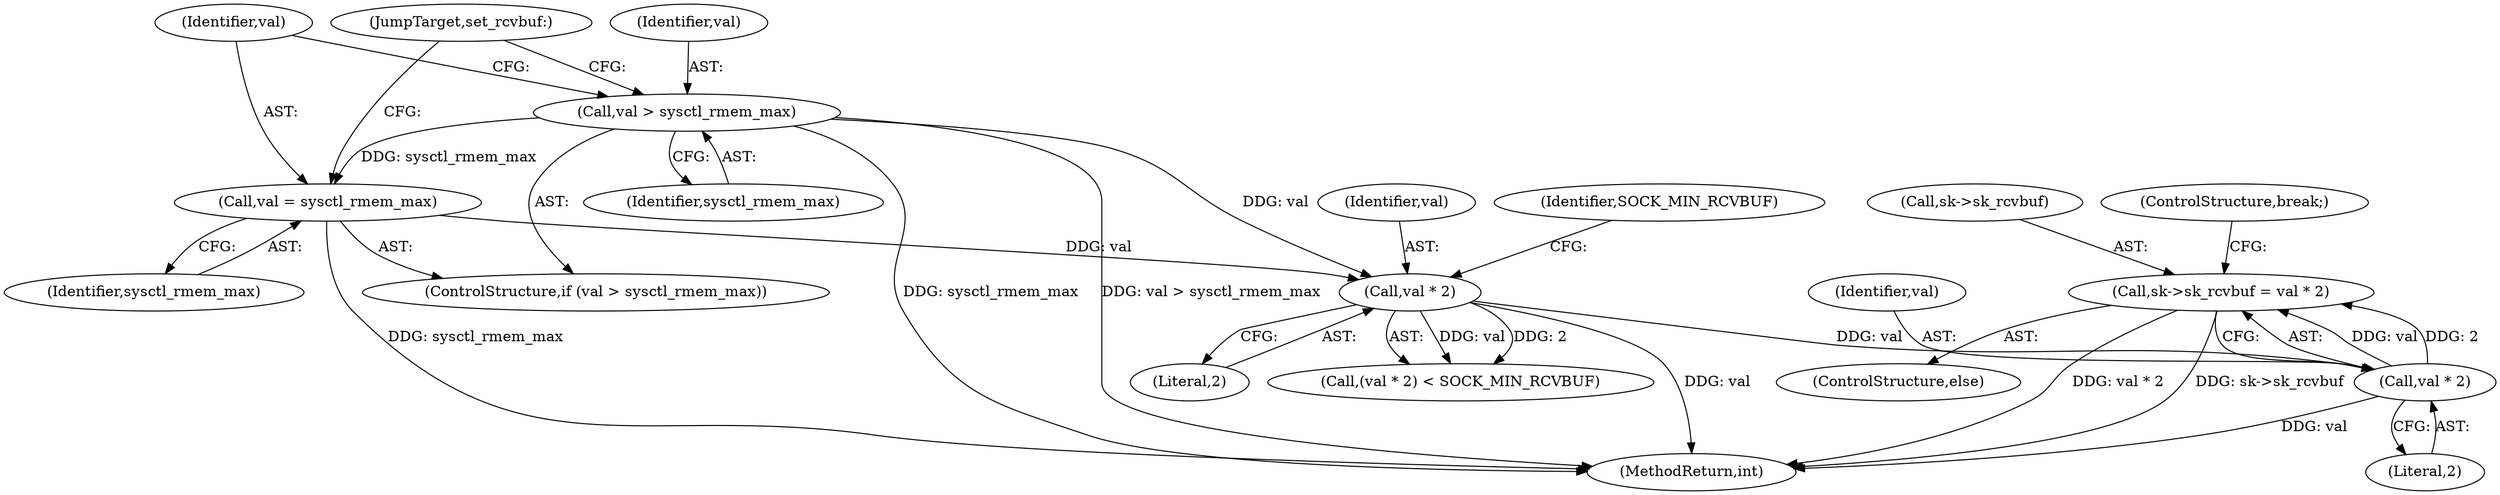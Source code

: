 digraph "1_linux_82981930125abfd39d7c8378a9cfdf5e1be2002b_0@del" {
"1000286" [label="(Call,sk->sk_rcvbuf = val * 2)"];
"1000290" [label="(Call,val * 2)"];
"1000276" [label="(Call,val * 2)"];
"1000262" [label="(Call,val > sysctl_rmem_max)"];
"1000265" [label="(Call,val = sysctl_rmem_max)"];
"1000262" [label="(Call,val > sysctl_rmem_max)"];
"1000275" [label="(Call,(val * 2) < SOCK_MIN_RCVBUF)"];
"1000276" [label="(Call,val * 2)"];
"1000277" [label="(Identifier,val)"];
"1000266" [label="(Identifier,val)"];
"1000291" [label="(Identifier,val)"];
"1000268" [label="(JumpTarget,set_rcvbuf:)"];
"1000263" [label="(Identifier,val)"];
"1000292" [label="(Literal,2)"];
"1000261" [label="(ControlStructure,if (val > sysctl_rmem_max))"];
"1000264" [label="(Identifier,sysctl_rmem_max)"];
"1000285" [label="(ControlStructure,else)"];
"1000286" [label="(Call,sk->sk_rcvbuf = val * 2)"];
"1000290" [label="(Call,val * 2)"];
"1000287" [label="(Call,sk->sk_rcvbuf)"];
"1000265" [label="(Call,val = sysctl_rmem_max)"];
"1000267" [label="(Identifier,sysctl_rmem_max)"];
"1000682" [label="(MethodReturn,int)"];
"1000279" [label="(Identifier,SOCK_MIN_RCVBUF)"];
"1000293" [label="(ControlStructure,break;)"];
"1000278" [label="(Literal,2)"];
"1000286" -> "1000285"  [label="AST: "];
"1000286" -> "1000290"  [label="CFG: "];
"1000287" -> "1000286"  [label="AST: "];
"1000290" -> "1000286"  [label="AST: "];
"1000293" -> "1000286"  [label="CFG: "];
"1000286" -> "1000682"  [label="DDG: val * 2"];
"1000286" -> "1000682"  [label="DDG: sk->sk_rcvbuf"];
"1000290" -> "1000286"  [label="DDG: val"];
"1000290" -> "1000286"  [label="DDG: 2"];
"1000290" -> "1000292"  [label="CFG: "];
"1000291" -> "1000290"  [label="AST: "];
"1000292" -> "1000290"  [label="AST: "];
"1000290" -> "1000682"  [label="DDG: val"];
"1000276" -> "1000290"  [label="DDG: val"];
"1000276" -> "1000275"  [label="AST: "];
"1000276" -> "1000278"  [label="CFG: "];
"1000277" -> "1000276"  [label="AST: "];
"1000278" -> "1000276"  [label="AST: "];
"1000279" -> "1000276"  [label="CFG: "];
"1000276" -> "1000682"  [label="DDG: val"];
"1000276" -> "1000275"  [label="DDG: val"];
"1000276" -> "1000275"  [label="DDG: 2"];
"1000262" -> "1000276"  [label="DDG: val"];
"1000265" -> "1000276"  [label="DDG: val"];
"1000262" -> "1000261"  [label="AST: "];
"1000262" -> "1000264"  [label="CFG: "];
"1000263" -> "1000262"  [label="AST: "];
"1000264" -> "1000262"  [label="AST: "];
"1000266" -> "1000262"  [label="CFG: "];
"1000268" -> "1000262"  [label="CFG: "];
"1000262" -> "1000682"  [label="DDG: sysctl_rmem_max"];
"1000262" -> "1000682"  [label="DDG: val > sysctl_rmem_max"];
"1000262" -> "1000265"  [label="DDG: sysctl_rmem_max"];
"1000265" -> "1000261"  [label="AST: "];
"1000265" -> "1000267"  [label="CFG: "];
"1000266" -> "1000265"  [label="AST: "];
"1000267" -> "1000265"  [label="AST: "];
"1000268" -> "1000265"  [label="CFG: "];
"1000265" -> "1000682"  [label="DDG: sysctl_rmem_max"];
}
